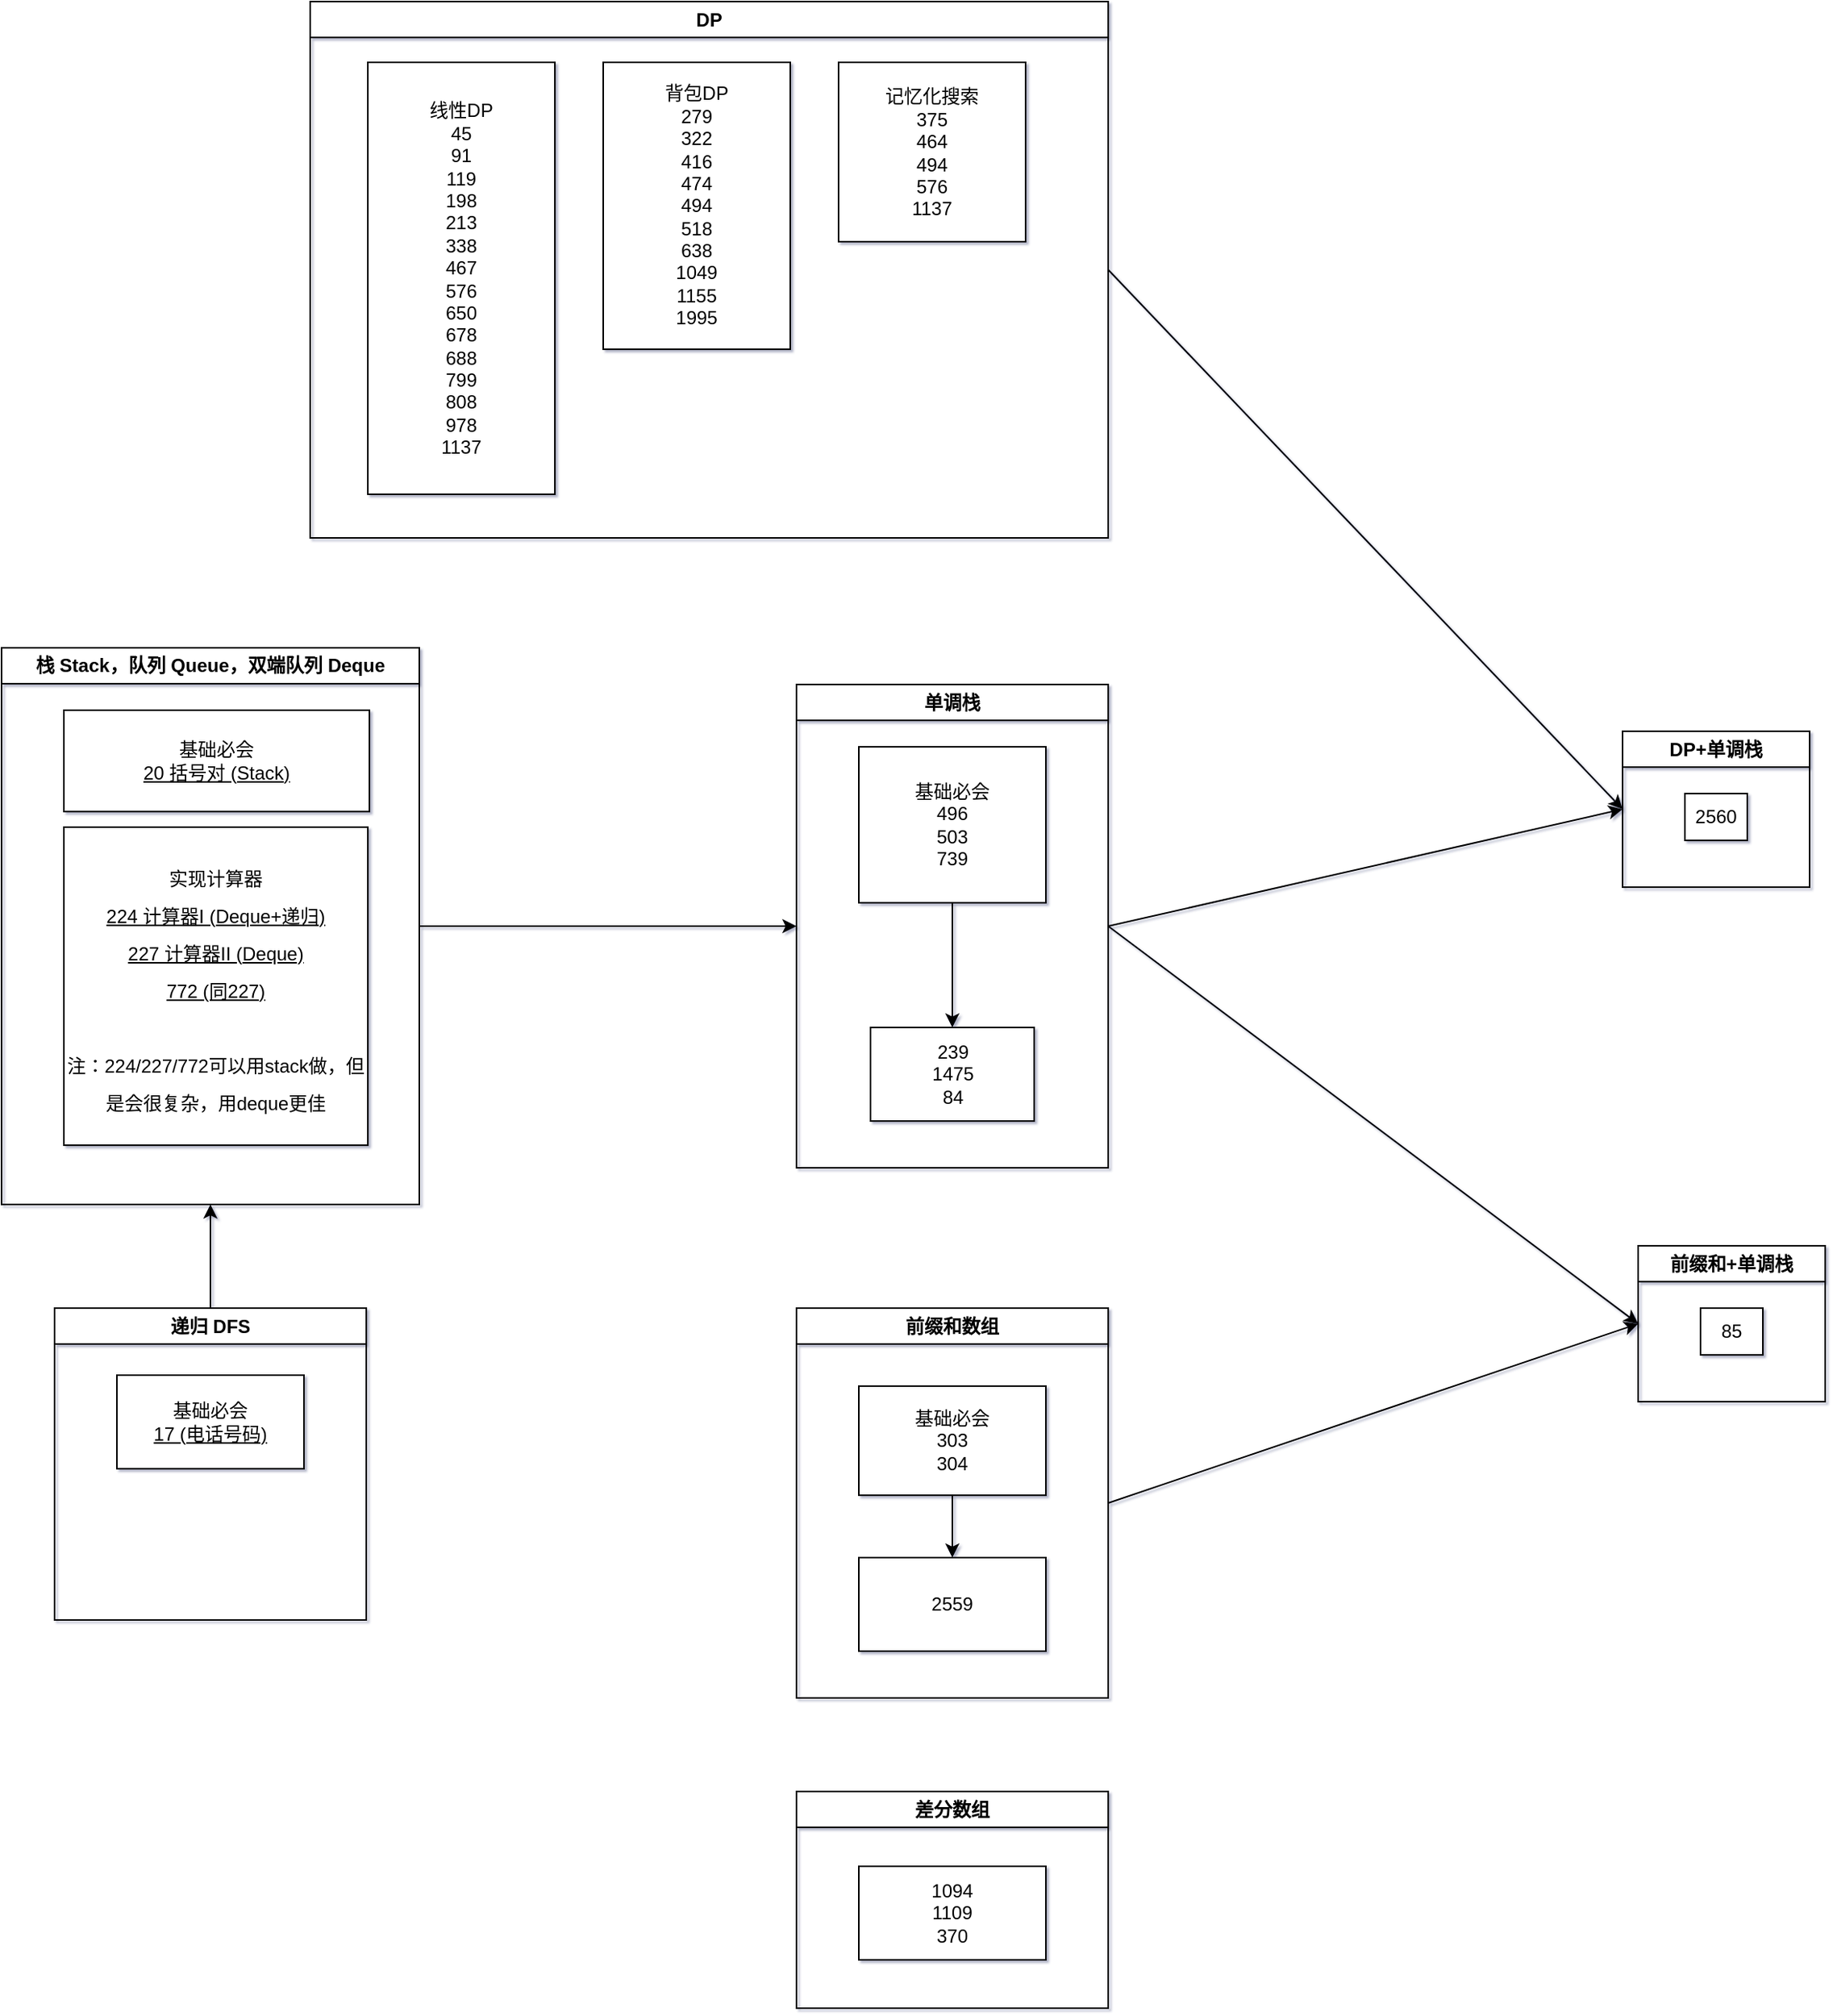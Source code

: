 <mxfile>
    <diagram id="2569vQA7NOPKPgQd0dDL" name="Page-1">
        <mxGraphModel dx="2880" dy="613" grid="0" gridSize="10" guides="1" tooltips="1" connect="1" arrows="1" fold="1" page="1" pageScale="1" pageWidth="1200" pageHeight="1600" background="none" math="0" shadow="1">
            <root>
                <mxCell id="0"/>
                <mxCell id="1" parent="0"/>
                <mxCell id="21" style="edgeStyle=none;html=1;entryX=0;entryY=0.5;entryDx=0;entryDy=0;exitX=1;exitY=0.5;exitDx=0;exitDy=0;rounded=0;" parent="1" source="3" target="6" edge="1">
                    <mxGeometry relative="1" as="geometry"/>
                </mxCell>
                <mxCell id="3" value="前缀和数组" style="swimlane;whiteSpace=wrap;html=1;rounded=0;" parent="1" vertex="1">
                    <mxGeometry x="-90" y="1019" width="200" height="250" as="geometry"/>
                </mxCell>
                <mxCell id="34" style="edgeStyle=none;html=1;exitX=0.5;exitY=1;exitDx=0;exitDy=0;entryX=0.5;entryY=0;entryDx=0;entryDy=0;rounded=0;" parent="3" source="19" target="33" edge="1">
                    <mxGeometry relative="1" as="geometry"/>
                </mxCell>
                <mxCell id="19" value="基础必会&lt;br&gt;303&lt;br&gt;304" style="whiteSpace=wrap;html=1;rounded=0;" parent="3" vertex="1">
                    <mxGeometry x="40" y="50" width="120" height="70" as="geometry"/>
                </mxCell>
                <mxCell id="33" value="2559" style="whiteSpace=wrap;html=1;rounded=0;" parent="3" vertex="1">
                    <mxGeometry x="40" y="160" width="120" height="60" as="geometry"/>
                </mxCell>
                <mxCell id="5" value="单调栈" style="swimlane;whiteSpace=wrap;html=1;rounded=0;" parent="1" vertex="1">
                    <mxGeometry x="-90" y="619" width="200" height="310" as="geometry"/>
                </mxCell>
                <UserObject label="239&lt;br&gt;1475&lt;br&gt;84" id="17">
                    <mxCell style="whiteSpace=wrap;html=1;rounded=0;" parent="5" vertex="1">
                        <mxGeometry x="47.5" y="220" width="105" height="60" as="geometry"/>
                    </mxCell>
                </UserObject>
                <mxCell id="24" style="edgeStyle=none;html=1;exitX=0.5;exitY=1;exitDx=0;exitDy=0;entryX=0.5;entryY=0;entryDx=0;entryDy=0;rounded=0;" parent="5" source="22" target="17" edge="1">
                    <mxGeometry relative="1" as="geometry"/>
                </mxCell>
                <mxCell id="22" value="基础必会&lt;br&gt;496&lt;br&gt;503&lt;br&gt;739" style="whiteSpace=wrap;html=1;rounded=0;" parent="5" vertex="1">
                    <mxGeometry x="40" y="40" width="120" height="100" as="geometry"/>
                </mxCell>
                <mxCell id="6" value="前缀和+单调栈" style="swimlane;whiteSpace=wrap;html=1;rounded=0;" parent="1" vertex="1">
                    <mxGeometry x="450" y="979" width="120" height="100" as="geometry"/>
                </mxCell>
                <mxCell id="18" value="85" style="whiteSpace=wrap;html=1;rounded=0;" parent="6" vertex="1">
                    <mxGeometry x="40" y="40" width="40" height="30" as="geometry"/>
                </mxCell>
                <mxCell id="9" value="" style="endArrow=classic;html=1;exitX=1;exitY=0.5;exitDx=0;exitDy=0;entryX=0;entryY=0.5;entryDx=0;entryDy=0;rounded=0;" parent="1" source="5" target="6" edge="1">
                    <mxGeometry width="50" height="50" relative="1" as="geometry">
                        <mxPoint x="-80" y="779" as="sourcePoint"/>
                        <mxPoint x="-30" y="729" as="targetPoint"/>
                    </mxGeometry>
                </mxCell>
                <mxCell id="25" value="DP+单调栈" style="swimlane;whiteSpace=wrap;html=1;startSize=23;rounded=0;" parent="1" vertex="1">
                    <mxGeometry x="440" y="649" width="120" height="100" as="geometry"/>
                </mxCell>
                <mxCell id="26" value="2560" style="whiteSpace=wrap;html=1;rounded=0;" parent="25" vertex="1">
                    <mxGeometry x="40" y="40" width="40" height="30" as="geometry"/>
                </mxCell>
                <mxCell id="28" value="" style="endArrow=classic;html=1;exitX=1;exitY=0.5;exitDx=0;exitDy=0;entryX=0;entryY=0.5;entryDx=0;entryDy=0;rounded=0;" parent="1" source="5" target="25" edge="1">
                    <mxGeometry width="50" height="50" relative="1" as="geometry">
                        <mxPoint x="180" y="724" as="sourcePoint"/>
                        <mxPoint x="520" y="979" as="targetPoint"/>
                    </mxGeometry>
                </mxCell>
                <mxCell id="31" style="edgeStyle=none;html=1;exitX=1;exitY=0.5;exitDx=0;exitDy=0;entryX=0;entryY=0.5;entryDx=0;entryDy=0;rounded=0;" parent="1" source="30" target="25" edge="1">
                    <mxGeometry relative="1" as="geometry"/>
                </mxCell>
                <mxCell id="30" value="DP" style="swimlane;whiteSpace=wrap;html=1;rounded=0;" parent="1" vertex="1">
                    <mxGeometry x="-402" y="181" width="512" height="344" as="geometry">
                        <mxRectangle x="-90" y="379" width="52" height="26" as="alternateBounds"/>
                    </mxGeometry>
                </mxCell>
                <mxCell id="48" value="背包DP&lt;br&gt;279&lt;br&gt;322&lt;br&gt;416&lt;br&gt;474&lt;br&gt;494&lt;br&gt;518&lt;br&gt;638&lt;br&gt;1049&lt;br&gt;1155&lt;br&gt;1995&lt;br&gt;" style="whiteSpace=wrap;html=1;" vertex="1" parent="30">
                    <mxGeometry x="188" y="39" width="120" height="184" as="geometry"/>
                </mxCell>
                <mxCell id="50" value="记忆化搜索&lt;br&gt;375&lt;br&gt;464&lt;br&gt;494&lt;br&gt;576&lt;br&gt;1137" style="whiteSpace=wrap;html=1;" vertex="1" parent="30">
                    <mxGeometry x="339" y="39" width="120" height="115" as="geometry"/>
                </mxCell>
                <mxCell id="37" style="edgeStyle=none;html=1;exitX=1;exitY=0.5;exitDx=0;exitDy=0;entryX=0;entryY=0.5;entryDx=0;entryDy=0;rounded=0;" parent="1" source="35" target="5" edge="1">
                    <mxGeometry relative="1" as="geometry"/>
                </mxCell>
                <mxCell id="35" value="栈 Stack，队列 Queue，双端队列 Deque" style="swimlane;whiteSpace=wrap;html=1;rounded=0;" parent="1" vertex="1">
                    <mxGeometry x="-600" y="595.5" width="268" height="357" as="geometry"/>
                </mxCell>
                <mxCell id="36" value="基础必会&lt;br&gt;&lt;u&gt;20 括号对 (Stack)&lt;/u&gt;" style="whiteSpace=wrap;html=1;rounded=0;" parent="35" vertex="1">
                    <mxGeometry x="40" y="40" width="196" height="65" as="geometry"/>
                </mxCell>
                <mxCell id="39" value="&lt;font style=&quot;font-size: 12px;&quot;&gt;&lt;font face=&quot;Helvetica&quot;&gt;实现计算器&lt;br&gt;&lt;u&gt;224 计算器I (Deque+递归)&lt;br&gt;227 计算器II (Deque)&lt;br&gt;772 (同227)&lt;/u&gt;&lt;br&gt;&lt;br&gt;注：224/227/772可以用stack做，但是会很复杂，用deque更佳&lt;/font&gt;&lt;br&gt;&lt;/font&gt;" style="whiteSpace=wrap;html=1;hachureGap=4;fontFamily=Architects Daughter;fontSource=https%3A%2F%2Ffonts.googleapis.com%2Fcss%3Ffamily%3DArchitects%2BDaughter;fontSize=20;" parent="35" vertex="1">
                    <mxGeometry x="40" y="115" width="195" height="204" as="geometry"/>
                </mxCell>
                <mxCell id="41" style="edgeStyle=none;html=1;exitX=0.5;exitY=0;exitDx=0;exitDy=0;entryX=0.5;entryY=1;entryDx=0;entryDy=0;fontFamily=Helvetica;" parent="1" source="40" target="35" edge="1">
                    <mxGeometry relative="1" as="geometry"/>
                </mxCell>
                <mxCell id="40" value="递归 DFS" style="swimlane;whiteSpace=wrap;html=1;fontFamily=Helvetica;" parent="1" vertex="1">
                    <mxGeometry x="-566" y="1019" width="200" height="200" as="geometry"/>
                </mxCell>
                <mxCell id="44" value="基础必会&lt;br&gt;&lt;u&gt;17 (电话号码)&lt;/u&gt;" style="whiteSpace=wrap;html=1;fontFamily=Helvetica;" parent="40" vertex="1">
                    <mxGeometry x="40" y="43" width="120" height="60" as="geometry"/>
                </mxCell>
                <mxCell id="45" value="差分数组" style="swimlane;whiteSpace=wrap;html=1;" vertex="1" parent="1">
                    <mxGeometry x="-90" y="1329" width="200" height="139" as="geometry"/>
                </mxCell>
                <mxCell id="46" value="1094&lt;br&gt;1109&lt;br&gt;370" style="whiteSpace=wrap;html=1;" vertex="1" parent="45">
                    <mxGeometry x="40" y="48" width="120" height="60" as="geometry"/>
                </mxCell>
                <mxCell id="47" value="线性DP&lt;br&gt;45&lt;br&gt;91&lt;br&gt;119&lt;br&gt;198&lt;br&gt;213&lt;br&gt;338&lt;br&gt;467&lt;br&gt;576&lt;br&gt;650&lt;br&gt;678&lt;br&gt;688&lt;br&gt;799&lt;br&gt;808&lt;br&gt;978&lt;br&gt;1137" style="whiteSpace=wrap;html=1;" vertex="1" parent="1">
                    <mxGeometry x="-365" y="220" width="120" height="277" as="geometry"/>
                </mxCell>
            </root>
        </mxGraphModel>
    </diagram>
</mxfile>
